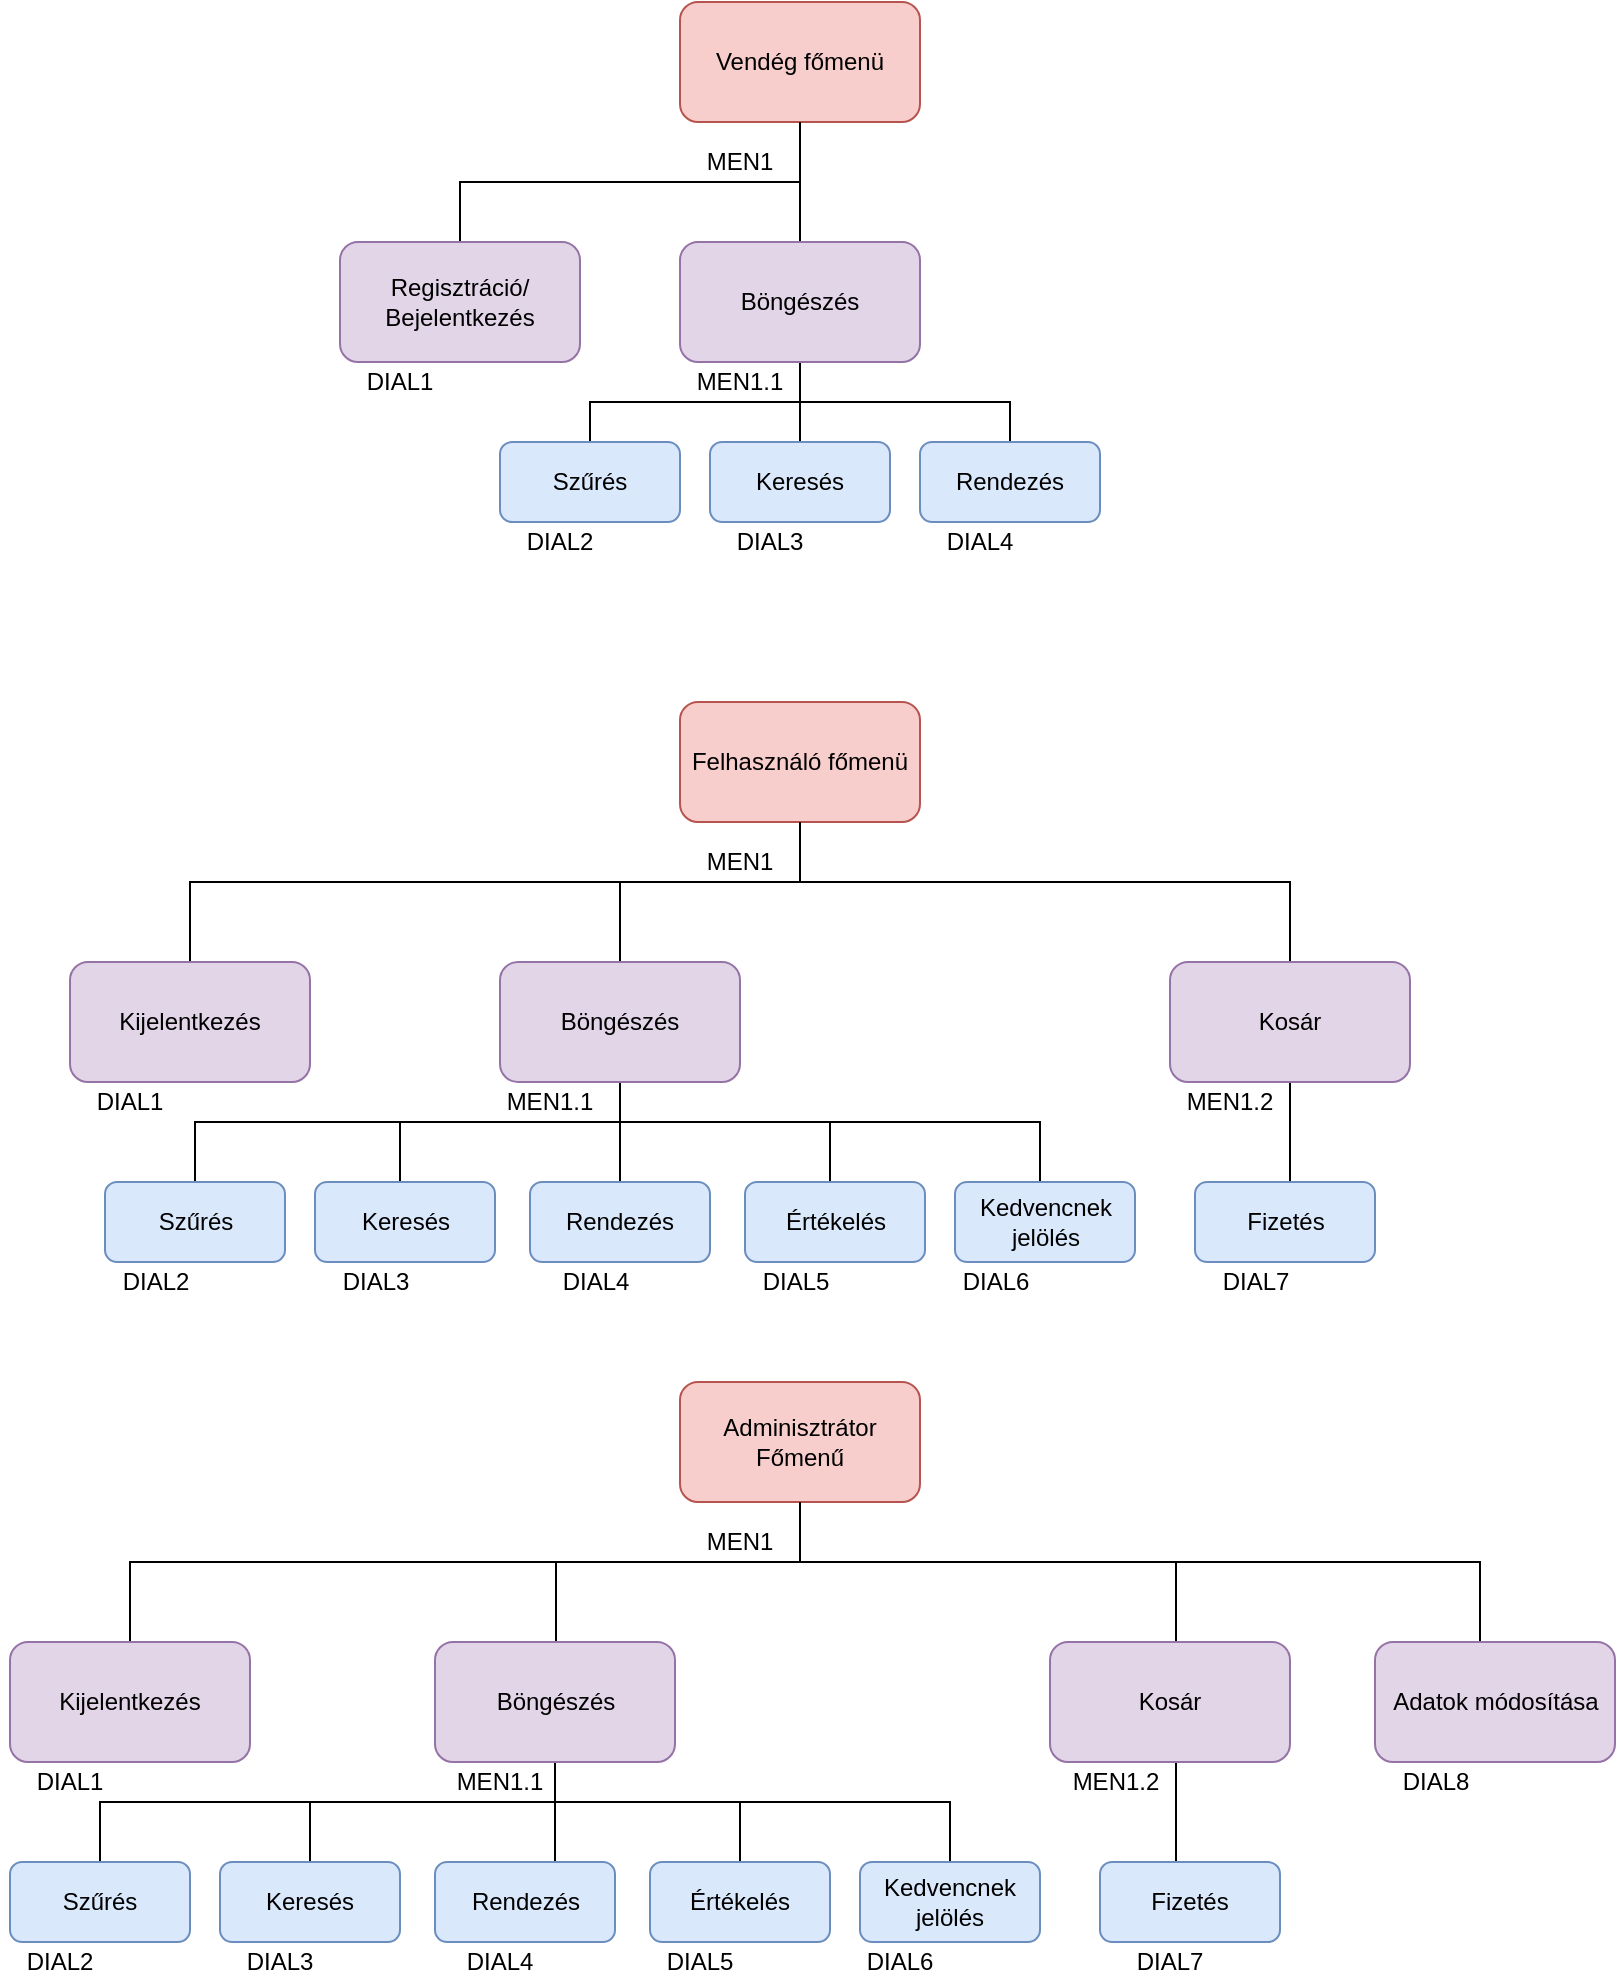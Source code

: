 <mxfile version="21.0.2"><diagram name="Page-1" id="HZ7w0NT1GRZTO5KHblCm"><mxGraphModel dx="1187" dy="647" grid="1" gridSize="10" guides="1" tooltips="1" connect="1" arrows="1" fold="1" page="1" pageScale="1" pageWidth="850" pageHeight="1100" math="0" shadow="0"><root><mxCell id="0"/><mxCell id="1" parent="0"/><mxCell id="SrPoR2NUs56HY_Dk3Tdl-7" style="edgeStyle=orthogonalEdgeStyle;rounded=0;orthogonalLoop=1;jettySize=auto;html=1;exitX=0.5;exitY=1;exitDx=0;exitDy=0;entryX=0.5;entryY=0;entryDx=0;entryDy=0;endArrow=none;endFill=0;" edge="1" parent="1" source="SrPoR2NUs56HY_Dk3Tdl-1" target="SrPoR2NUs56HY_Dk3Tdl-3"><mxGeometry relative="1" as="geometry"/></mxCell><mxCell id="SrPoR2NUs56HY_Dk3Tdl-1" value="Vendég főmenü" style="rounded=1;whiteSpace=wrap;html=1;fillColor=#f8cecc;strokeColor=#b85450;" vertex="1" parent="1"><mxGeometry x="360" y="30" width="120" height="60" as="geometry"/></mxCell><mxCell id="SrPoR2NUs56HY_Dk3Tdl-8" style="edgeStyle=orthogonalEdgeStyle;rounded=0;orthogonalLoop=1;jettySize=auto;html=1;exitX=0.5;exitY=0;exitDx=0;exitDy=0;entryX=0.5;entryY=1;entryDx=0;entryDy=0;endArrow=none;endFill=0;" edge="1" parent="1" source="SrPoR2NUs56HY_Dk3Tdl-2" target="SrPoR2NUs56HY_Dk3Tdl-1"><mxGeometry relative="1" as="geometry"/></mxCell><mxCell id="SrPoR2NUs56HY_Dk3Tdl-2" value="Regisztráció/&lt;br&gt;Bejelentkezés" style="rounded=1;whiteSpace=wrap;html=1;fillColor=#e1d5e7;strokeColor=#9673a6;" vertex="1" parent="1"><mxGeometry x="190" y="150" width="120" height="60" as="geometry"/></mxCell><mxCell id="SrPoR2NUs56HY_Dk3Tdl-9" style="edgeStyle=orthogonalEdgeStyle;rounded=0;orthogonalLoop=1;jettySize=auto;html=1;exitX=0.5;exitY=1;exitDx=0;exitDy=0;entryX=0.5;entryY=0;entryDx=0;entryDy=0;endArrow=none;endFill=0;" edge="1" parent="1" source="SrPoR2NUs56HY_Dk3Tdl-3" target="SrPoR2NUs56HY_Dk3Tdl-4"><mxGeometry relative="1" as="geometry"><Array as="points"><mxPoint x="420" y="230"/><mxPoint x="315" y="230"/></Array></mxGeometry></mxCell><mxCell id="SrPoR2NUs56HY_Dk3Tdl-10" style="edgeStyle=orthogonalEdgeStyle;rounded=0;orthogonalLoop=1;jettySize=auto;html=1;exitX=0.5;exitY=1;exitDx=0;exitDy=0;entryX=0.5;entryY=0;entryDx=0;entryDy=0;endArrow=none;endFill=0;" edge="1" parent="1" source="SrPoR2NUs56HY_Dk3Tdl-3" target="SrPoR2NUs56HY_Dk3Tdl-5"><mxGeometry relative="1" as="geometry"/></mxCell><mxCell id="SrPoR2NUs56HY_Dk3Tdl-11" style="edgeStyle=orthogonalEdgeStyle;rounded=0;orthogonalLoop=1;jettySize=auto;html=1;exitX=0.5;exitY=1;exitDx=0;exitDy=0;entryX=0.5;entryY=0;entryDx=0;entryDy=0;endArrow=none;endFill=0;" edge="1" parent="1" source="SrPoR2NUs56HY_Dk3Tdl-3" target="SrPoR2NUs56HY_Dk3Tdl-6"><mxGeometry relative="1" as="geometry"><Array as="points"><mxPoint x="420" y="230"/><mxPoint x="525" y="230"/></Array></mxGeometry></mxCell><mxCell id="SrPoR2NUs56HY_Dk3Tdl-3" value="Böngészés" style="rounded=1;whiteSpace=wrap;html=1;fillColor=#e1d5e7;strokeColor=#9673a6;" vertex="1" parent="1"><mxGeometry x="360" y="150" width="120" height="60" as="geometry"/></mxCell><mxCell id="SrPoR2NUs56HY_Dk3Tdl-4" value="Szűrés" style="rounded=1;whiteSpace=wrap;html=1;fillColor=#dae8fc;strokeColor=#6c8ebf;" vertex="1" parent="1"><mxGeometry x="270" y="250" width="90" height="40" as="geometry"/></mxCell><mxCell id="SrPoR2NUs56HY_Dk3Tdl-5" value="Keresés" style="rounded=1;whiteSpace=wrap;html=1;fillColor=#dae8fc;strokeColor=#6c8ebf;" vertex="1" parent="1"><mxGeometry x="375" y="250" width="90" height="40" as="geometry"/></mxCell><mxCell id="SrPoR2NUs56HY_Dk3Tdl-6" value="Rendezés" style="rounded=1;whiteSpace=wrap;html=1;fillColor=#dae8fc;strokeColor=#6c8ebf;" vertex="1" parent="1"><mxGeometry x="480" y="250" width="90" height="40" as="geometry"/></mxCell><mxCell id="SrPoR2NUs56HY_Dk3Tdl-12" value="MEN1" style="text;strokeColor=none;align=center;fillColor=none;html=1;verticalAlign=middle;whiteSpace=wrap;rounded=0;" vertex="1" parent="1"><mxGeometry x="360" y="100" width="60" height="20" as="geometry"/></mxCell><mxCell id="SrPoR2NUs56HY_Dk3Tdl-13" value="MEN1.1" style="text;strokeColor=none;align=center;fillColor=none;html=1;verticalAlign=middle;whiteSpace=wrap;rounded=0;" vertex="1" parent="1"><mxGeometry x="360" y="210" width="60" height="20" as="geometry"/></mxCell><mxCell id="SrPoR2NUs56HY_Dk3Tdl-14" value="DIAL1" style="text;strokeColor=none;align=center;fillColor=none;html=1;verticalAlign=middle;whiteSpace=wrap;rounded=0;" vertex="1" parent="1"><mxGeometry x="190" y="210" width="60" height="20" as="geometry"/></mxCell><mxCell id="SrPoR2NUs56HY_Dk3Tdl-15" value="DIAL2" style="text;strokeColor=none;align=center;fillColor=none;html=1;verticalAlign=middle;whiteSpace=wrap;rounded=0;" vertex="1" parent="1"><mxGeometry x="270" y="290" width="60" height="20" as="geometry"/></mxCell><mxCell id="SrPoR2NUs56HY_Dk3Tdl-16" value="DIAL3" style="text;strokeColor=none;align=center;fillColor=none;html=1;verticalAlign=middle;whiteSpace=wrap;rounded=0;" vertex="1" parent="1"><mxGeometry x="375" y="290" width="60" height="20" as="geometry"/></mxCell><mxCell id="SrPoR2NUs56HY_Dk3Tdl-17" value="DIAL4" style="text;strokeColor=none;align=center;fillColor=none;html=1;verticalAlign=middle;whiteSpace=wrap;rounded=0;" vertex="1" parent="1"><mxGeometry x="480" y="290" width="60" height="20" as="geometry"/></mxCell><mxCell id="SrPoR2NUs56HY_Dk3Tdl-18" style="edgeStyle=orthogonalEdgeStyle;rounded=0;orthogonalLoop=1;jettySize=auto;html=1;exitX=0.5;exitY=1;exitDx=0;exitDy=0;entryX=0.5;entryY=0;entryDx=0;entryDy=0;endArrow=none;endFill=0;" edge="1" parent="1" source="SrPoR2NUs56HY_Dk3Tdl-19" target="SrPoR2NUs56HY_Dk3Tdl-25"><mxGeometry relative="1" as="geometry"><Array as="points"><mxPoint x="420" y="470"/><mxPoint x="330" y="470"/></Array></mxGeometry></mxCell><mxCell id="SrPoR2NUs56HY_Dk3Tdl-48" style="edgeStyle=orthogonalEdgeStyle;rounded=0;orthogonalLoop=1;jettySize=auto;html=1;entryX=0.5;entryY=0;entryDx=0;entryDy=0;endArrow=none;endFill=0;" edge="1" parent="1" source="SrPoR2NUs56HY_Dk3Tdl-19" target="SrPoR2NUs56HY_Dk3Tdl-47"><mxGeometry relative="1" as="geometry"><Array as="points"><mxPoint x="420" y="470"/><mxPoint x="665" y="470"/></Array></mxGeometry></mxCell><mxCell id="SrPoR2NUs56HY_Dk3Tdl-19" value="Felhasználó főmenü" style="rounded=1;whiteSpace=wrap;html=1;fillColor=#f8cecc;strokeColor=#b85450;" vertex="1" parent="1"><mxGeometry x="360" y="380" width="120" height="60" as="geometry"/></mxCell><mxCell id="SrPoR2NUs56HY_Dk3Tdl-20" style="edgeStyle=orthogonalEdgeStyle;rounded=0;orthogonalLoop=1;jettySize=auto;html=1;exitX=0.5;exitY=0;exitDx=0;exitDy=0;entryX=0.5;entryY=1;entryDx=0;entryDy=0;endArrow=none;endFill=0;" edge="1" parent="1" source="SrPoR2NUs56HY_Dk3Tdl-21" target="SrPoR2NUs56HY_Dk3Tdl-19"><mxGeometry relative="1" as="geometry"><Array as="points"><mxPoint x="115" y="470"/><mxPoint x="420" y="470"/></Array></mxGeometry></mxCell><mxCell id="SrPoR2NUs56HY_Dk3Tdl-21" value="Kijelentkezés" style="rounded=1;whiteSpace=wrap;html=1;fillColor=#e1d5e7;strokeColor=#9673a6;" vertex="1" parent="1"><mxGeometry x="55" y="510" width="120" height="60" as="geometry"/></mxCell><mxCell id="SrPoR2NUs56HY_Dk3Tdl-22" style="edgeStyle=orthogonalEdgeStyle;rounded=0;orthogonalLoop=1;jettySize=auto;html=1;exitX=0.5;exitY=1;exitDx=0;exitDy=0;entryX=0.5;entryY=0;entryDx=0;entryDy=0;endArrow=none;endFill=0;" edge="1" parent="1" source="SrPoR2NUs56HY_Dk3Tdl-25" target="SrPoR2NUs56HY_Dk3Tdl-26"><mxGeometry relative="1" as="geometry"><Array as="points"><mxPoint x="285" y="590"/><mxPoint x="180" y="590"/></Array></mxGeometry></mxCell><mxCell id="SrPoR2NUs56HY_Dk3Tdl-23" style="edgeStyle=orthogonalEdgeStyle;rounded=0;orthogonalLoop=1;jettySize=auto;html=1;exitX=0.5;exitY=1;exitDx=0;exitDy=0;entryX=0.5;entryY=0;entryDx=0;entryDy=0;endArrow=none;endFill=0;" edge="1" parent="1" source="SrPoR2NUs56HY_Dk3Tdl-25" target="SrPoR2NUs56HY_Dk3Tdl-27"><mxGeometry relative="1" as="geometry"><Array as="points"><mxPoint x="330" y="590"/><mxPoint x="220" y="590"/></Array></mxGeometry></mxCell><mxCell id="SrPoR2NUs56HY_Dk3Tdl-24" style="edgeStyle=orthogonalEdgeStyle;rounded=0;orthogonalLoop=1;jettySize=auto;html=1;endArrow=none;endFill=0;" edge="1" parent="1" source="SrPoR2NUs56HY_Dk3Tdl-25" target="SrPoR2NUs56HY_Dk3Tdl-28"><mxGeometry relative="1" as="geometry"><Array as="points"><mxPoint x="330" y="610"/><mxPoint x="330" y="610"/></Array></mxGeometry></mxCell><mxCell id="SrPoR2NUs56HY_Dk3Tdl-42" style="edgeStyle=orthogonalEdgeStyle;rounded=0;orthogonalLoop=1;jettySize=auto;html=1;exitX=0.5;exitY=1;exitDx=0;exitDy=0;entryX=0.5;entryY=0;entryDx=0;entryDy=0;endArrow=none;endFill=0;" edge="1" parent="1" source="SrPoR2NUs56HY_Dk3Tdl-25" target="SrPoR2NUs56HY_Dk3Tdl-41"><mxGeometry relative="1" as="geometry"><Array as="points"><mxPoint x="330" y="590"/><mxPoint x="435" y="590"/></Array></mxGeometry></mxCell><mxCell id="SrPoR2NUs56HY_Dk3Tdl-44" style="edgeStyle=orthogonalEdgeStyle;rounded=0;orthogonalLoop=1;jettySize=auto;html=1;exitX=0.5;exitY=1;exitDx=0;exitDy=0;entryX=0.5;entryY=0;entryDx=0;entryDy=0;endArrow=none;endFill=0;" edge="1" parent="1" source="SrPoR2NUs56HY_Dk3Tdl-25" target="SrPoR2NUs56HY_Dk3Tdl-43"><mxGeometry relative="1" as="geometry"><Array as="points"><mxPoint x="330" y="590"/><mxPoint x="540" y="590"/><mxPoint x="540" y="620"/></Array></mxGeometry></mxCell><mxCell id="SrPoR2NUs56HY_Dk3Tdl-25" value="Böngészés" style="rounded=1;whiteSpace=wrap;html=1;fillColor=#e1d5e7;strokeColor=#9673a6;" vertex="1" parent="1"><mxGeometry x="270" y="510" width="120" height="60" as="geometry"/></mxCell><mxCell id="SrPoR2NUs56HY_Dk3Tdl-26" value="Szűrés" style="rounded=1;whiteSpace=wrap;html=1;fillColor=#dae8fc;strokeColor=#6c8ebf;" vertex="1" parent="1"><mxGeometry x="72.5" y="620" width="90" height="40" as="geometry"/></mxCell><mxCell id="SrPoR2NUs56HY_Dk3Tdl-27" value="Keresés" style="rounded=1;whiteSpace=wrap;html=1;fillColor=#dae8fc;strokeColor=#6c8ebf;" vertex="1" parent="1"><mxGeometry x="177.5" y="620" width="90" height="40" as="geometry"/></mxCell><mxCell id="SrPoR2NUs56HY_Dk3Tdl-28" value="Rendezés" style="rounded=1;whiteSpace=wrap;html=1;fillColor=#dae8fc;strokeColor=#6c8ebf;" vertex="1" parent="1"><mxGeometry x="285" y="620" width="90" height="40" as="geometry"/></mxCell><mxCell id="SrPoR2NUs56HY_Dk3Tdl-29" value="MEN1" style="text;strokeColor=none;align=center;fillColor=none;html=1;verticalAlign=middle;whiteSpace=wrap;rounded=0;" vertex="1" parent="1"><mxGeometry x="360" y="450" width="60" height="20" as="geometry"/></mxCell><mxCell id="SrPoR2NUs56HY_Dk3Tdl-30" value="MEN1.1" style="text;strokeColor=none;align=center;fillColor=none;html=1;verticalAlign=middle;whiteSpace=wrap;rounded=0;" vertex="1" parent="1"><mxGeometry x="265" y="570" width="60" height="20" as="geometry"/></mxCell><mxCell id="SrPoR2NUs56HY_Dk3Tdl-31" value="DIAL1" style="text;strokeColor=none;align=center;fillColor=none;html=1;verticalAlign=middle;whiteSpace=wrap;rounded=0;" vertex="1" parent="1"><mxGeometry x="55" y="570" width="60" height="20" as="geometry"/></mxCell><mxCell id="SrPoR2NUs56HY_Dk3Tdl-32" value="DIAL2" style="text;strokeColor=none;align=center;fillColor=none;html=1;verticalAlign=middle;whiteSpace=wrap;rounded=0;" vertex="1" parent="1"><mxGeometry x="67.5" y="660" width="60" height="20" as="geometry"/></mxCell><mxCell id="SrPoR2NUs56HY_Dk3Tdl-33" value="DIAL3" style="text;strokeColor=none;align=center;fillColor=none;html=1;verticalAlign=middle;whiteSpace=wrap;rounded=0;" vertex="1" parent="1"><mxGeometry x="177.5" y="660" width="60" height="20" as="geometry"/></mxCell><mxCell id="SrPoR2NUs56HY_Dk3Tdl-34" value="DIAL4" style="text;strokeColor=none;align=center;fillColor=none;html=1;verticalAlign=middle;whiteSpace=wrap;rounded=0;" vertex="1" parent="1"><mxGeometry x="287.5" y="660" width="60" height="20" as="geometry"/></mxCell><mxCell id="SrPoR2NUs56HY_Dk3Tdl-41" value="Értékelés" style="rounded=1;whiteSpace=wrap;html=1;fillColor=#dae8fc;strokeColor=#6c8ebf;" vertex="1" parent="1"><mxGeometry x="392.5" y="620" width="90" height="40" as="geometry"/></mxCell><mxCell id="SrPoR2NUs56HY_Dk3Tdl-43" value="Kedvencnek&lt;br&gt;jelölés" style="rounded=1;whiteSpace=wrap;html=1;fillColor=#dae8fc;strokeColor=#6c8ebf;" vertex="1" parent="1"><mxGeometry x="497.5" y="620" width="90" height="40" as="geometry"/></mxCell><mxCell id="SrPoR2NUs56HY_Dk3Tdl-45" value="DIAL5" style="text;strokeColor=none;align=center;fillColor=none;html=1;verticalAlign=middle;whiteSpace=wrap;rounded=0;" vertex="1" parent="1"><mxGeometry x="387.5" y="660" width="60" height="20" as="geometry"/></mxCell><mxCell id="SrPoR2NUs56HY_Dk3Tdl-46" value="DIAL6" style="text;strokeColor=none;align=center;fillColor=none;html=1;verticalAlign=middle;whiteSpace=wrap;rounded=0;" vertex="1" parent="1"><mxGeometry x="487.5" y="660" width="60" height="20" as="geometry"/></mxCell><mxCell id="SrPoR2NUs56HY_Dk3Tdl-51" style="edgeStyle=orthogonalEdgeStyle;rounded=0;orthogonalLoop=1;jettySize=auto;html=1;exitX=0.5;exitY=1;exitDx=0;exitDy=0;endArrow=none;endFill=0;" edge="1" parent="1" source="SrPoR2NUs56HY_Dk3Tdl-47" target="SrPoR2NUs56HY_Dk3Tdl-50"><mxGeometry relative="1" as="geometry"><Array as="points"><mxPoint x="665" y="610"/><mxPoint x="665" y="610"/></Array></mxGeometry></mxCell><mxCell id="SrPoR2NUs56HY_Dk3Tdl-47" value="Kosár" style="rounded=1;whiteSpace=wrap;html=1;fillColor=#e1d5e7;strokeColor=#9673a6;" vertex="1" parent="1"><mxGeometry x="605" y="510" width="120" height="60" as="geometry"/></mxCell><mxCell id="SrPoR2NUs56HY_Dk3Tdl-50" value="Fizetés" style="rounded=1;whiteSpace=wrap;html=1;fillColor=#dae8fc;strokeColor=#6c8ebf;" vertex="1" parent="1"><mxGeometry x="617.5" y="620" width="90" height="40" as="geometry"/></mxCell><mxCell id="SrPoR2NUs56HY_Dk3Tdl-52" value="MEN1.2" style="text;strokeColor=none;align=center;fillColor=none;html=1;verticalAlign=middle;whiteSpace=wrap;rounded=0;" vertex="1" parent="1"><mxGeometry x="605" y="570" width="60" height="20" as="geometry"/></mxCell><mxCell id="SrPoR2NUs56HY_Dk3Tdl-53" value="DIAL7" style="text;strokeColor=none;align=center;fillColor=none;html=1;verticalAlign=middle;whiteSpace=wrap;rounded=0;" vertex="1" parent="1"><mxGeometry x="617.5" y="660" width="60" height="20" as="geometry"/></mxCell><mxCell id="SrPoR2NUs56HY_Dk3Tdl-54" style="edgeStyle=orthogonalEdgeStyle;rounded=0;orthogonalLoop=1;jettySize=auto;html=1;exitX=0.5;exitY=1;exitDx=0;exitDy=0;entryX=0.5;entryY=0;entryDx=0;entryDy=0;endArrow=none;endFill=0;" edge="1" parent="1" source="SrPoR2NUs56HY_Dk3Tdl-56" target="SrPoR2NUs56HY_Dk3Tdl-64"><mxGeometry relative="1" as="geometry"><Array as="points"><mxPoint x="420" y="810"/><mxPoint x="298" y="810"/><mxPoint x="298" y="850"/></Array></mxGeometry></mxCell><mxCell id="SrPoR2NUs56HY_Dk3Tdl-55" style="edgeStyle=orthogonalEdgeStyle;rounded=0;orthogonalLoop=1;jettySize=auto;html=1;entryX=0.5;entryY=0;entryDx=0;entryDy=0;endArrow=none;endFill=0;" edge="1" parent="1" source="SrPoR2NUs56HY_Dk3Tdl-56" target="SrPoR2NUs56HY_Dk3Tdl-79"><mxGeometry relative="1" as="geometry"><Array as="points"><mxPoint x="420" y="810"/><mxPoint x="608" y="810"/><mxPoint x="608" y="850"/></Array></mxGeometry></mxCell><mxCell id="SrPoR2NUs56HY_Dk3Tdl-84" style="edgeStyle=orthogonalEdgeStyle;rounded=0;orthogonalLoop=1;jettySize=auto;html=1;exitX=0.5;exitY=1;exitDx=0;exitDy=0;entryX=0.5;entryY=0;entryDx=0;entryDy=0;endArrow=none;endFill=0;" edge="1" parent="1" source="SrPoR2NUs56HY_Dk3Tdl-56" target="SrPoR2NUs56HY_Dk3Tdl-83"><mxGeometry relative="1" as="geometry"><Array as="points"><mxPoint x="420" y="810"/><mxPoint x="760" y="810"/></Array></mxGeometry></mxCell><mxCell id="SrPoR2NUs56HY_Dk3Tdl-56" value="Adminisztrátor&lt;br&gt;Főmenű" style="rounded=1;whiteSpace=wrap;html=1;fillColor=#f8cecc;strokeColor=#b85450;" vertex="1" parent="1"><mxGeometry x="360" y="720" width="120" height="60" as="geometry"/></mxCell><mxCell id="SrPoR2NUs56HY_Dk3Tdl-57" style="edgeStyle=orthogonalEdgeStyle;rounded=0;orthogonalLoop=1;jettySize=auto;html=1;exitX=0.5;exitY=0;exitDx=0;exitDy=0;entryX=0.5;entryY=1;entryDx=0;entryDy=0;endArrow=none;endFill=0;" edge="1" parent="1" source="SrPoR2NUs56HY_Dk3Tdl-58" target="SrPoR2NUs56HY_Dk3Tdl-56"><mxGeometry relative="1" as="geometry"><Array as="points"><mxPoint x="85" y="810"/><mxPoint x="420" y="810"/></Array></mxGeometry></mxCell><mxCell id="SrPoR2NUs56HY_Dk3Tdl-58" value="Kijelentkezés" style="rounded=1;whiteSpace=wrap;html=1;fillColor=#e1d5e7;strokeColor=#9673a6;" vertex="1" parent="1"><mxGeometry x="25" y="850" width="120" height="60" as="geometry"/></mxCell><mxCell id="SrPoR2NUs56HY_Dk3Tdl-59" style="edgeStyle=orthogonalEdgeStyle;rounded=0;orthogonalLoop=1;jettySize=auto;html=1;exitX=0.5;exitY=1;exitDx=0;exitDy=0;entryX=0.5;entryY=0;entryDx=0;entryDy=0;endArrow=none;endFill=0;" edge="1" parent="1" source="SrPoR2NUs56HY_Dk3Tdl-64" target="SrPoR2NUs56HY_Dk3Tdl-65"><mxGeometry relative="1" as="geometry"><Array as="points"><mxPoint x="285" y="930"/><mxPoint x="180" y="930"/></Array></mxGeometry></mxCell><mxCell id="SrPoR2NUs56HY_Dk3Tdl-60" style="edgeStyle=orthogonalEdgeStyle;rounded=0;orthogonalLoop=1;jettySize=auto;html=1;exitX=0.5;exitY=1;exitDx=0;exitDy=0;entryX=0.5;entryY=0;entryDx=0;entryDy=0;endArrow=none;endFill=0;" edge="1" parent="1" source="SrPoR2NUs56HY_Dk3Tdl-64" target="SrPoR2NUs56HY_Dk3Tdl-66"><mxGeometry relative="1" as="geometry"><Array as="points"><mxPoint x="330" y="930"/><mxPoint x="220" y="930"/></Array></mxGeometry></mxCell><mxCell id="SrPoR2NUs56HY_Dk3Tdl-61" style="edgeStyle=orthogonalEdgeStyle;rounded=0;orthogonalLoop=1;jettySize=auto;html=1;endArrow=none;endFill=0;" edge="1" parent="1" source="SrPoR2NUs56HY_Dk3Tdl-64" target="SrPoR2NUs56HY_Dk3Tdl-67"><mxGeometry relative="1" as="geometry"><Array as="points"><mxPoint x="298" y="960"/><mxPoint x="298" y="960"/></Array></mxGeometry></mxCell><mxCell id="SrPoR2NUs56HY_Dk3Tdl-62" style="edgeStyle=orthogonalEdgeStyle;rounded=0;orthogonalLoop=1;jettySize=auto;html=1;exitX=0.5;exitY=1;exitDx=0;exitDy=0;entryX=0.5;entryY=0;entryDx=0;entryDy=0;endArrow=none;endFill=0;" edge="1" parent="1" source="SrPoR2NUs56HY_Dk3Tdl-64" target="SrPoR2NUs56HY_Dk3Tdl-74"><mxGeometry relative="1" as="geometry"><Array as="points"><mxPoint x="330" y="930"/><mxPoint x="435" y="930"/></Array></mxGeometry></mxCell><mxCell id="SrPoR2NUs56HY_Dk3Tdl-63" style="edgeStyle=orthogonalEdgeStyle;rounded=0;orthogonalLoop=1;jettySize=auto;html=1;exitX=0.5;exitY=1;exitDx=0;exitDy=0;entryX=0.5;entryY=0;entryDx=0;entryDy=0;endArrow=none;endFill=0;" edge="1" parent="1" source="SrPoR2NUs56HY_Dk3Tdl-64" target="SrPoR2NUs56HY_Dk3Tdl-75"><mxGeometry relative="1" as="geometry"><Array as="points"><mxPoint x="298" y="930"/><mxPoint x="495" y="930"/></Array></mxGeometry></mxCell><mxCell id="SrPoR2NUs56HY_Dk3Tdl-64" value="Böngészés" style="rounded=1;whiteSpace=wrap;html=1;fillColor=#e1d5e7;strokeColor=#9673a6;" vertex="1" parent="1"><mxGeometry x="237.5" y="850" width="120" height="60" as="geometry"/></mxCell><mxCell id="SrPoR2NUs56HY_Dk3Tdl-65" value="Szűrés" style="rounded=1;whiteSpace=wrap;html=1;fillColor=#dae8fc;strokeColor=#6c8ebf;" vertex="1" parent="1"><mxGeometry x="25" y="960" width="90" height="40" as="geometry"/></mxCell><mxCell id="SrPoR2NUs56HY_Dk3Tdl-66" value="Keresés" style="rounded=1;whiteSpace=wrap;html=1;fillColor=#dae8fc;strokeColor=#6c8ebf;" vertex="1" parent="1"><mxGeometry x="130" y="960" width="90" height="40" as="geometry"/></mxCell><mxCell id="SrPoR2NUs56HY_Dk3Tdl-67" value="Rendezés" style="rounded=1;whiteSpace=wrap;html=1;fillColor=#dae8fc;strokeColor=#6c8ebf;" vertex="1" parent="1"><mxGeometry x="237.5" y="960" width="90" height="40" as="geometry"/></mxCell><mxCell id="SrPoR2NUs56HY_Dk3Tdl-68" value="MEN1" style="text;strokeColor=none;align=center;fillColor=none;html=1;verticalAlign=middle;whiteSpace=wrap;rounded=0;" vertex="1" parent="1"><mxGeometry x="360" y="790" width="60" height="20" as="geometry"/></mxCell><mxCell id="SrPoR2NUs56HY_Dk3Tdl-69" value="MEN1.1" style="text;strokeColor=none;align=center;fillColor=none;html=1;verticalAlign=middle;whiteSpace=wrap;rounded=0;" vertex="1" parent="1"><mxGeometry x="240" y="910" width="60" height="20" as="geometry"/></mxCell><mxCell id="SrPoR2NUs56HY_Dk3Tdl-70" value="DIAL1" style="text;strokeColor=none;align=center;fillColor=none;html=1;verticalAlign=middle;whiteSpace=wrap;rounded=0;" vertex="1" parent="1"><mxGeometry x="25" y="910" width="60" height="20" as="geometry"/></mxCell><mxCell id="SrPoR2NUs56HY_Dk3Tdl-71" value="DIAL2" style="text;strokeColor=none;align=center;fillColor=none;html=1;verticalAlign=middle;whiteSpace=wrap;rounded=0;" vertex="1" parent="1"><mxGeometry x="20" y="1000" width="60" height="20" as="geometry"/></mxCell><mxCell id="SrPoR2NUs56HY_Dk3Tdl-72" value="DIAL3" style="text;strokeColor=none;align=center;fillColor=none;html=1;verticalAlign=middle;whiteSpace=wrap;rounded=0;" vertex="1" parent="1"><mxGeometry x="130" y="1000" width="60" height="20" as="geometry"/></mxCell><mxCell id="SrPoR2NUs56HY_Dk3Tdl-73" value="DIAL4" style="text;strokeColor=none;align=center;fillColor=none;html=1;verticalAlign=middle;whiteSpace=wrap;rounded=0;" vertex="1" parent="1"><mxGeometry x="240" y="1000" width="60" height="20" as="geometry"/></mxCell><mxCell id="SrPoR2NUs56HY_Dk3Tdl-74" value="Értékelés" style="rounded=1;whiteSpace=wrap;html=1;fillColor=#dae8fc;strokeColor=#6c8ebf;" vertex="1" parent="1"><mxGeometry x="345" y="960" width="90" height="40" as="geometry"/></mxCell><mxCell id="SrPoR2NUs56HY_Dk3Tdl-75" value="Kedvencnek&lt;br&gt;jelölés" style="rounded=1;whiteSpace=wrap;html=1;fillColor=#dae8fc;strokeColor=#6c8ebf;" vertex="1" parent="1"><mxGeometry x="450" y="960" width="90" height="40" as="geometry"/></mxCell><mxCell id="SrPoR2NUs56HY_Dk3Tdl-76" value="DIAL5" style="text;strokeColor=none;align=center;fillColor=none;html=1;verticalAlign=middle;whiteSpace=wrap;rounded=0;" vertex="1" parent="1"><mxGeometry x="340" y="1000" width="60" height="20" as="geometry"/></mxCell><mxCell id="SrPoR2NUs56HY_Dk3Tdl-77" value="DIAL6" style="text;strokeColor=none;align=center;fillColor=none;html=1;verticalAlign=middle;whiteSpace=wrap;rounded=0;" vertex="1" parent="1"><mxGeometry x="440" y="1000" width="60" height="20" as="geometry"/></mxCell><mxCell id="SrPoR2NUs56HY_Dk3Tdl-78" style="edgeStyle=orthogonalEdgeStyle;rounded=0;orthogonalLoop=1;jettySize=auto;html=1;exitX=0.5;exitY=1;exitDx=0;exitDy=0;endArrow=none;endFill=0;" edge="1" parent="1" source="SrPoR2NUs56HY_Dk3Tdl-79" target="SrPoR2NUs56HY_Dk3Tdl-80"><mxGeometry relative="1" as="geometry"><Array as="points"><mxPoint x="608" y="930"/><mxPoint x="608" y="930"/></Array></mxGeometry></mxCell><mxCell id="SrPoR2NUs56HY_Dk3Tdl-79" value="Kosár" style="rounded=1;whiteSpace=wrap;html=1;fillColor=#e1d5e7;strokeColor=#9673a6;" vertex="1" parent="1"><mxGeometry x="545" y="850" width="120" height="60" as="geometry"/></mxCell><mxCell id="SrPoR2NUs56HY_Dk3Tdl-80" value="Fizetés" style="rounded=1;whiteSpace=wrap;html=1;fillColor=#dae8fc;strokeColor=#6c8ebf;" vertex="1" parent="1"><mxGeometry x="570" y="960" width="90" height="40" as="geometry"/></mxCell><mxCell id="SrPoR2NUs56HY_Dk3Tdl-81" value="MEN1.2" style="text;strokeColor=none;align=center;fillColor=none;html=1;verticalAlign=middle;whiteSpace=wrap;rounded=0;" vertex="1" parent="1"><mxGeometry x="547.5" y="910" width="60" height="20" as="geometry"/></mxCell><mxCell id="SrPoR2NUs56HY_Dk3Tdl-82" value="DIAL7" style="text;strokeColor=none;align=center;fillColor=none;html=1;verticalAlign=middle;whiteSpace=wrap;rounded=0;" vertex="1" parent="1"><mxGeometry x="575" y="1000" width="60" height="20" as="geometry"/></mxCell><mxCell id="SrPoR2NUs56HY_Dk3Tdl-83" value="Adatok módosítása" style="rounded=1;whiteSpace=wrap;html=1;fillColor=#e1d5e7;strokeColor=#9673a6;" vertex="1" parent="1"><mxGeometry x="707.5" y="850" width="120" height="60" as="geometry"/></mxCell><mxCell id="SrPoR2NUs56HY_Dk3Tdl-87" value="DIAL8" style="text;strokeColor=none;align=center;fillColor=none;html=1;verticalAlign=middle;whiteSpace=wrap;rounded=0;" vertex="1" parent="1"><mxGeometry x="707.5" y="910" width="60" height="20" as="geometry"/></mxCell></root></mxGraphModel></diagram></mxfile>